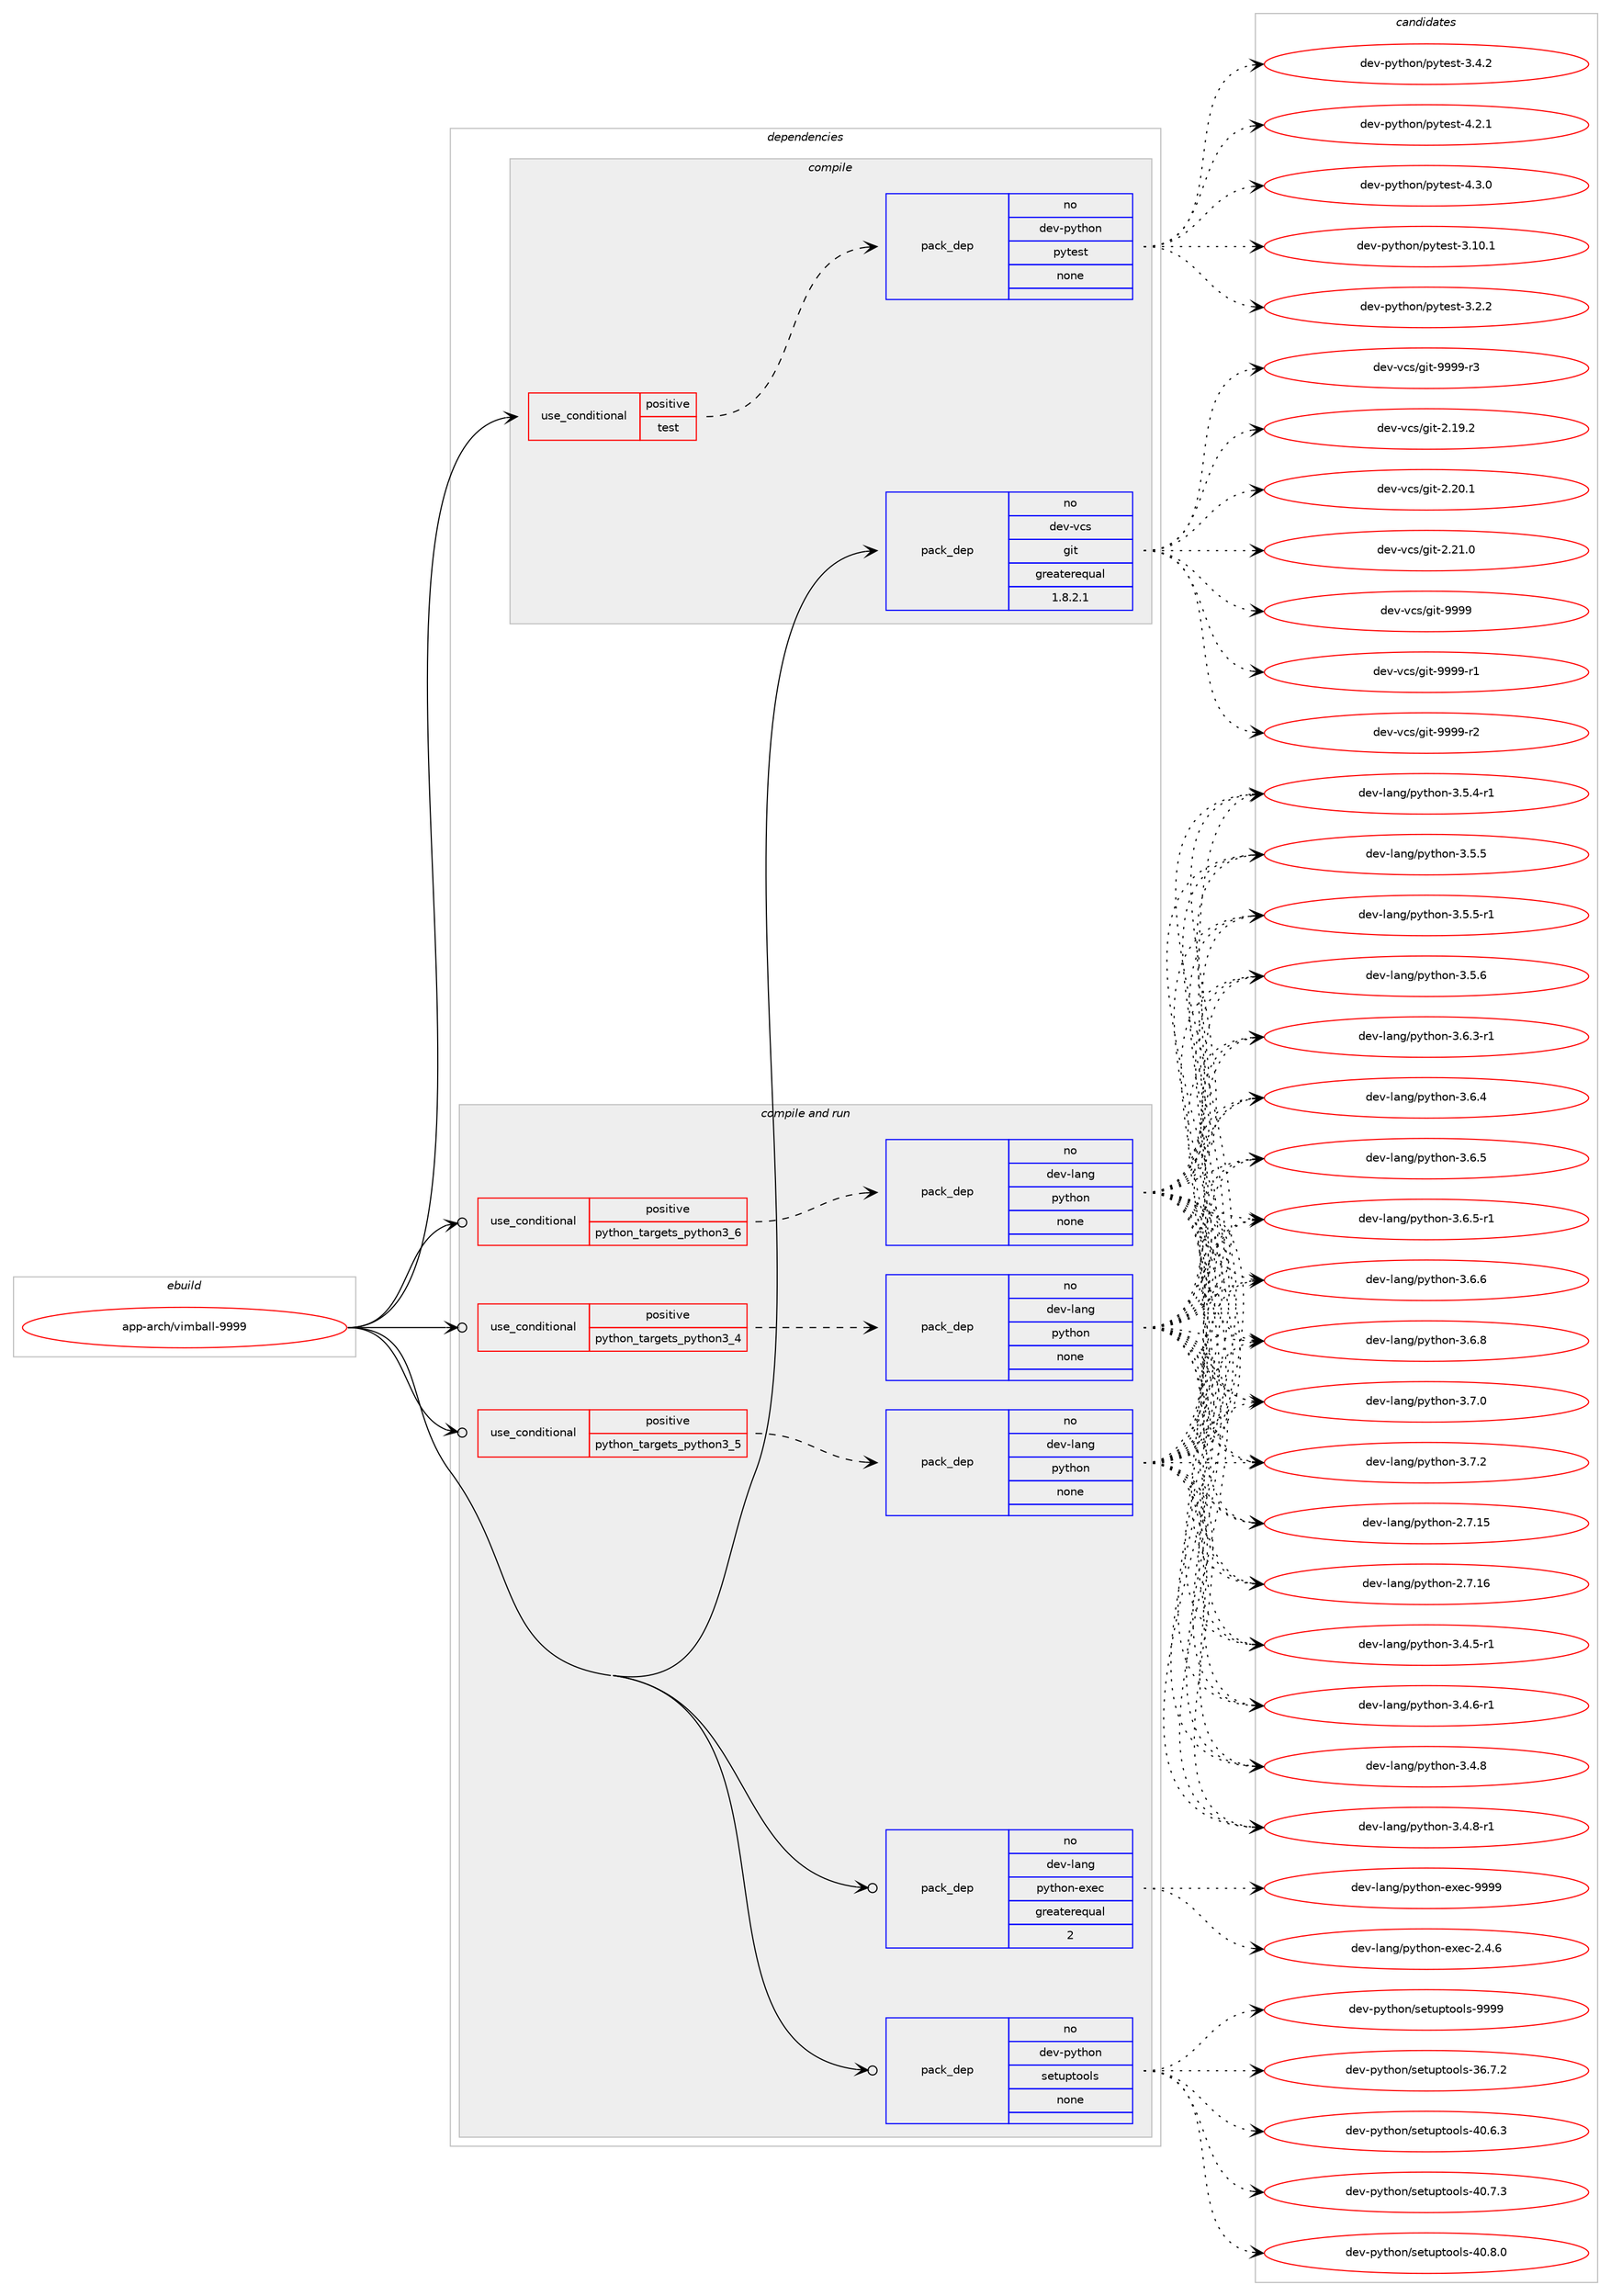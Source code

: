 digraph prolog {

# *************
# Graph options
# *************

newrank=true;
concentrate=true;
compound=true;
graph [rankdir=LR,fontname=Helvetica,fontsize=10,ranksep=1.5];#, ranksep=2.5, nodesep=0.2];
edge  [arrowhead=vee];
node  [fontname=Helvetica,fontsize=10];

# **********
# The ebuild
# **********

subgraph cluster_leftcol {
color=gray;
rank=same;
label=<<i>ebuild</i>>;
id [label="app-arch/vimball-9999", color=red, width=4, href="../app-arch/vimball-9999.svg"];
}

# ****************
# The dependencies
# ****************

subgraph cluster_midcol {
color=gray;
label=<<i>dependencies</i>>;
subgraph cluster_compile {
fillcolor="#eeeeee";
style=filled;
label=<<i>compile</i>>;
subgraph cond346705 {
dependency1271831 [label=<<TABLE BORDER="0" CELLBORDER="1" CELLSPACING="0" CELLPADDING="4"><TR><TD ROWSPAN="3" CELLPADDING="10">use_conditional</TD></TR><TR><TD>positive</TD></TR><TR><TD>test</TD></TR></TABLE>>, shape=none, color=red];
subgraph pack905388 {
dependency1271832 [label=<<TABLE BORDER="0" CELLBORDER="1" CELLSPACING="0" CELLPADDING="4" WIDTH="220"><TR><TD ROWSPAN="6" CELLPADDING="30">pack_dep</TD></TR><TR><TD WIDTH="110">no</TD></TR><TR><TD>dev-python</TD></TR><TR><TD>pytest</TD></TR><TR><TD>none</TD></TR><TR><TD></TD></TR></TABLE>>, shape=none, color=blue];
}
dependency1271831:e -> dependency1271832:w [weight=20,style="dashed",arrowhead="vee"];
}
id:e -> dependency1271831:w [weight=20,style="solid",arrowhead="vee"];
subgraph pack905389 {
dependency1271833 [label=<<TABLE BORDER="0" CELLBORDER="1" CELLSPACING="0" CELLPADDING="4" WIDTH="220"><TR><TD ROWSPAN="6" CELLPADDING="30">pack_dep</TD></TR><TR><TD WIDTH="110">no</TD></TR><TR><TD>dev-vcs</TD></TR><TR><TD>git</TD></TR><TR><TD>greaterequal</TD></TR><TR><TD>1.8.2.1</TD></TR></TABLE>>, shape=none, color=blue];
}
id:e -> dependency1271833:w [weight=20,style="solid",arrowhead="vee"];
}
subgraph cluster_compileandrun {
fillcolor="#eeeeee";
style=filled;
label=<<i>compile and run</i>>;
subgraph cond346706 {
dependency1271834 [label=<<TABLE BORDER="0" CELLBORDER="1" CELLSPACING="0" CELLPADDING="4"><TR><TD ROWSPAN="3" CELLPADDING="10">use_conditional</TD></TR><TR><TD>positive</TD></TR><TR><TD>python_targets_python3_4</TD></TR></TABLE>>, shape=none, color=red];
subgraph pack905390 {
dependency1271835 [label=<<TABLE BORDER="0" CELLBORDER="1" CELLSPACING="0" CELLPADDING="4" WIDTH="220"><TR><TD ROWSPAN="6" CELLPADDING="30">pack_dep</TD></TR><TR><TD WIDTH="110">no</TD></TR><TR><TD>dev-lang</TD></TR><TR><TD>python</TD></TR><TR><TD>none</TD></TR><TR><TD></TD></TR></TABLE>>, shape=none, color=blue];
}
dependency1271834:e -> dependency1271835:w [weight=20,style="dashed",arrowhead="vee"];
}
id:e -> dependency1271834:w [weight=20,style="solid",arrowhead="odotvee"];
subgraph cond346707 {
dependency1271836 [label=<<TABLE BORDER="0" CELLBORDER="1" CELLSPACING="0" CELLPADDING="4"><TR><TD ROWSPAN="3" CELLPADDING="10">use_conditional</TD></TR><TR><TD>positive</TD></TR><TR><TD>python_targets_python3_5</TD></TR></TABLE>>, shape=none, color=red];
subgraph pack905391 {
dependency1271837 [label=<<TABLE BORDER="0" CELLBORDER="1" CELLSPACING="0" CELLPADDING="4" WIDTH="220"><TR><TD ROWSPAN="6" CELLPADDING="30">pack_dep</TD></TR><TR><TD WIDTH="110">no</TD></TR><TR><TD>dev-lang</TD></TR><TR><TD>python</TD></TR><TR><TD>none</TD></TR><TR><TD></TD></TR></TABLE>>, shape=none, color=blue];
}
dependency1271836:e -> dependency1271837:w [weight=20,style="dashed",arrowhead="vee"];
}
id:e -> dependency1271836:w [weight=20,style="solid",arrowhead="odotvee"];
subgraph cond346708 {
dependency1271838 [label=<<TABLE BORDER="0" CELLBORDER="1" CELLSPACING="0" CELLPADDING="4"><TR><TD ROWSPAN="3" CELLPADDING="10">use_conditional</TD></TR><TR><TD>positive</TD></TR><TR><TD>python_targets_python3_6</TD></TR></TABLE>>, shape=none, color=red];
subgraph pack905392 {
dependency1271839 [label=<<TABLE BORDER="0" CELLBORDER="1" CELLSPACING="0" CELLPADDING="4" WIDTH="220"><TR><TD ROWSPAN="6" CELLPADDING="30">pack_dep</TD></TR><TR><TD WIDTH="110">no</TD></TR><TR><TD>dev-lang</TD></TR><TR><TD>python</TD></TR><TR><TD>none</TD></TR><TR><TD></TD></TR></TABLE>>, shape=none, color=blue];
}
dependency1271838:e -> dependency1271839:w [weight=20,style="dashed",arrowhead="vee"];
}
id:e -> dependency1271838:w [weight=20,style="solid",arrowhead="odotvee"];
subgraph pack905393 {
dependency1271840 [label=<<TABLE BORDER="0" CELLBORDER="1" CELLSPACING="0" CELLPADDING="4" WIDTH="220"><TR><TD ROWSPAN="6" CELLPADDING="30">pack_dep</TD></TR><TR><TD WIDTH="110">no</TD></TR><TR><TD>dev-lang</TD></TR><TR><TD>python-exec</TD></TR><TR><TD>greaterequal</TD></TR><TR><TD>2</TD></TR></TABLE>>, shape=none, color=blue];
}
id:e -> dependency1271840:w [weight=20,style="solid",arrowhead="odotvee"];
subgraph pack905394 {
dependency1271841 [label=<<TABLE BORDER="0" CELLBORDER="1" CELLSPACING="0" CELLPADDING="4" WIDTH="220"><TR><TD ROWSPAN="6" CELLPADDING="30">pack_dep</TD></TR><TR><TD WIDTH="110">no</TD></TR><TR><TD>dev-python</TD></TR><TR><TD>setuptools</TD></TR><TR><TD>none</TD></TR><TR><TD></TD></TR></TABLE>>, shape=none, color=blue];
}
id:e -> dependency1271841:w [weight=20,style="solid",arrowhead="odotvee"];
}
subgraph cluster_run {
fillcolor="#eeeeee";
style=filled;
label=<<i>run</i>>;
}
}

# **************
# The candidates
# **************

subgraph cluster_choices {
rank=same;
color=gray;
label=<<i>candidates</i>>;

subgraph choice905388 {
color=black;
nodesep=1;
choice100101118451121211161041111104711212111610111511645514649484649 [label="dev-python/pytest-3.10.1", color=red, width=4,href="../dev-python/pytest-3.10.1.svg"];
choice1001011184511212111610411111047112121116101115116455146504650 [label="dev-python/pytest-3.2.2", color=red, width=4,href="../dev-python/pytest-3.2.2.svg"];
choice1001011184511212111610411111047112121116101115116455146524650 [label="dev-python/pytest-3.4.2", color=red, width=4,href="../dev-python/pytest-3.4.2.svg"];
choice1001011184511212111610411111047112121116101115116455246504649 [label="dev-python/pytest-4.2.1", color=red, width=4,href="../dev-python/pytest-4.2.1.svg"];
choice1001011184511212111610411111047112121116101115116455246514648 [label="dev-python/pytest-4.3.0", color=red, width=4,href="../dev-python/pytest-4.3.0.svg"];
dependency1271832:e -> choice100101118451121211161041111104711212111610111511645514649484649:w [style=dotted,weight="100"];
dependency1271832:e -> choice1001011184511212111610411111047112121116101115116455146504650:w [style=dotted,weight="100"];
dependency1271832:e -> choice1001011184511212111610411111047112121116101115116455146524650:w [style=dotted,weight="100"];
dependency1271832:e -> choice1001011184511212111610411111047112121116101115116455246504649:w [style=dotted,weight="100"];
dependency1271832:e -> choice1001011184511212111610411111047112121116101115116455246514648:w [style=dotted,weight="100"];
}
subgraph choice905389 {
color=black;
nodesep=1;
choice10010111845118991154710310511645504649574650 [label="dev-vcs/git-2.19.2", color=red, width=4,href="../dev-vcs/git-2.19.2.svg"];
choice10010111845118991154710310511645504650484649 [label="dev-vcs/git-2.20.1", color=red, width=4,href="../dev-vcs/git-2.20.1.svg"];
choice10010111845118991154710310511645504650494648 [label="dev-vcs/git-2.21.0", color=red, width=4,href="../dev-vcs/git-2.21.0.svg"];
choice1001011184511899115471031051164557575757 [label="dev-vcs/git-9999", color=red, width=4,href="../dev-vcs/git-9999.svg"];
choice10010111845118991154710310511645575757574511449 [label="dev-vcs/git-9999-r1", color=red, width=4,href="../dev-vcs/git-9999-r1.svg"];
choice10010111845118991154710310511645575757574511450 [label="dev-vcs/git-9999-r2", color=red, width=4,href="../dev-vcs/git-9999-r2.svg"];
choice10010111845118991154710310511645575757574511451 [label="dev-vcs/git-9999-r3", color=red, width=4,href="../dev-vcs/git-9999-r3.svg"];
dependency1271833:e -> choice10010111845118991154710310511645504649574650:w [style=dotted,weight="100"];
dependency1271833:e -> choice10010111845118991154710310511645504650484649:w [style=dotted,weight="100"];
dependency1271833:e -> choice10010111845118991154710310511645504650494648:w [style=dotted,weight="100"];
dependency1271833:e -> choice1001011184511899115471031051164557575757:w [style=dotted,weight="100"];
dependency1271833:e -> choice10010111845118991154710310511645575757574511449:w [style=dotted,weight="100"];
dependency1271833:e -> choice10010111845118991154710310511645575757574511450:w [style=dotted,weight="100"];
dependency1271833:e -> choice10010111845118991154710310511645575757574511451:w [style=dotted,weight="100"];
}
subgraph choice905390 {
color=black;
nodesep=1;
choice10010111845108971101034711212111610411111045504655464953 [label="dev-lang/python-2.7.15", color=red, width=4,href="../dev-lang/python-2.7.15.svg"];
choice10010111845108971101034711212111610411111045504655464954 [label="dev-lang/python-2.7.16", color=red, width=4,href="../dev-lang/python-2.7.16.svg"];
choice1001011184510897110103471121211161041111104551465246534511449 [label="dev-lang/python-3.4.5-r1", color=red, width=4,href="../dev-lang/python-3.4.5-r1.svg"];
choice1001011184510897110103471121211161041111104551465246544511449 [label="dev-lang/python-3.4.6-r1", color=red, width=4,href="../dev-lang/python-3.4.6-r1.svg"];
choice100101118451089711010347112121116104111110455146524656 [label="dev-lang/python-3.4.8", color=red, width=4,href="../dev-lang/python-3.4.8.svg"];
choice1001011184510897110103471121211161041111104551465246564511449 [label="dev-lang/python-3.4.8-r1", color=red, width=4,href="../dev-lang/python-3.4.8-r1.svg"];
choice1001011184510897110103471121211161041111104551465346524511449 [label="dev-lang/python-3.5.4-r1", color=red, width=4,href="../dev-lang/python-3.5.4-r1.svg"];
choice100101118451089711010347112121116104111110455146534653 [label="dev-lang/python-3.5.5", color=red, width=4,href="../dev-lang/python-3.5.5.svg"];
choice1001011184510897110103471121211161041111104551465346534511449 [label="dev-lang/python-3.5.5-r1", color=red, width=4,href="../dev-lang/python-3.5.5-r1.svg"];
choice100101118451089711010347112121116104111110455146534654 [label="dev-lang/python-3.5.6", color=red, width=4,href="../dev-lang/python-3.5.6.svg"];
choice1001011184510897110103471121211161041111104551465446514511449 [label="dev-lang/python-3.6.3-r1", color=red, width=4,href="../dev-lang/python-3.6.3-r1.svg"];
choice100101118451089711010347112121116104111110455146544652 [label="dev-lang/python-3.6.4", color=red, width=4,href="../dev-lang/python-3.6.4.svg"];
choice100101118451089711010347112121116104111110455146544653 [label="dev-lang/python-3.6.5", color=red, width=4,href="../dev-lang/python-3.6.5.svg"];
choice1001011184510897110103471121211161041111104551465446534511449 [label="dev-lang/python-3.6.5-r1", color=red, width=4,href="../dev-lang/python-3.6.5-r1.svg"];
choice100101118451089711010347112121116104111110455146544654 [label="dev-lang/python-3.6.6", color=red, width=4,href="../dev-lang/python-3.6.6.svg"];
choice100101118451089711010347112121116104111110455146544656 [label="dev-lang/python-3.6.8", color=red, width=4,href="../dev-lang/python-3.6.8.svg"];
choice100101118451089711010347112121116104111110455146554648 [label="dev-lang/python-3.7.0", color=red, width=4,href="../dev-lang/python-3.7.0.svg"];
choice100101118451089711010347112121116104111110455146554650 [label="dev-lang/python-3.7.2", color=red, width=4,href="../dev-lang/python-3.7.2.svg"];
dependency1271835:e -> choice10010111845108971101034711212111610411111045504655464953:w [style=dotted,weight="100"];
dependency1271835:e -> choice10010111845108971101034711212111610411111045504655464954:w [style=dotted,weight="100"];
dependency1271835:e -> choice1001011184510897110103471121211161041111104551465246534511449:w [style=dotted,weight="100"];
dependency1271835:e -> choice1001011184510897110103471121211161041111104551465246544511449:w [style=dotted,weight="100"];
dependency1271835:e -> choice100101118451089711010347112121116104111110455146524656:w [style=dotted,weight="100"];
dependency1271835:e -> choice1001011184510897110103471121211161041111104551465246564511449:w [style=dotted,weight="100"];
dependency1271835:e -> choice1001011184510897110103471121211161041111104551465346524511449:w [style=dotted,weight="100"];
dependency1271835:e -> choice100101118451089711010347112121116104111110455146534653:w [style=dotted,weight="100"];
dependency1271835:e -> choice1001011184510897110103471121211161041111104551465346534511449:w [style=dotted,weight="100"];
dependency1271835:e -> choice100101118451089711010347112121116104111110455146534654:w [style=dotted,weight="100"];
dependency1271835:e -> choice1001011184510897110103471121211161041111104551465446514511449:w [style=dotted,weight="100"];
dependency1271835:e -> choice100101118451089711010347112121116104111110455146544652:w [style=dotted,weight="100"];
dependency1271835:e -> choice100101118451089711010347112121116104111110455146544653:w [style=dotted,weight="100"];
dependency1271835:e -> choice1001011184510897110103471121211161041111104551465446534511449:w [style=dotted,weight="100"];
dependency1271835:e -> choice100101118451089711010347112121116104111110455146544654:w [style=dotted,weight="100"];
dependency1271835:e -> choice100101118451089711010347112121116104111110455146544656:w [style=dotted,weight="100"];
dependency1271835:e -> choice100101118451089711010347112121116104111110455146554648:w [style=dotted,weight="100"];
dependency1271835:e -> choice100101118451089711010347112121116104111110455146554650:w [style=dotted,weight="100"];
}
subgraph choice905391 {
color=black;
nodesep=1;
choice10010111845108971101034711212111610411111045504655464953 [label="dev-lang/python-2.7.15", color=red, width=4,href="../dev-lang/python-2.7.15.svg"];
choice10010111845108971101034711212111610411111045504655464954 [label="dev-lang/python-2.7.16", color=red, width=4,href="../dev-lang/python-2.7.16.svg"];
choice1001011184510897110103471121211161041111104551465246534511449 [label="dev-lang/python-3.4.5-r1", color=red, width=4,href="../dev-lang/python-3.4.5-r1.svg"];
choice1001011184510897110103471121211161041111104551465246544511449 [label="dev-lang/python-3.4.6-r1", color=red, width=4,href="../dev-lang/python-3.4.6-r1.svg"];
choice100101118451089711010347112121116104111110455146524656 [label="dev-lang/python-3.4.8", color=red, width=4,href="../dev-lang/python-3.4.8.svg"];
choice1001011184510897110103471121211161041111104551465246564511449 [label="dev-lang/python-3.4.8-r1", color=red, width=4,href="../dev-lang/python-3.4.8-r1.svg"];
choice1001011184510897110103471121211161041111104551465346524511449 [label="dev-lang/python-3.5.4-r1", color=red, width=4,href="../dev-lang/python-3.5.4-r1.svg"];
choice100101118451089711010347112121116104111110455146534653 [label="dev-lang/python-3.5.5", color=red, width=4,href="../dev-lang/python-3.5.5.svg"];
choice1001011184510897110103471121211161041111104551465346534511449 [label="dev-lang/python-3.5.5-r1", color=red, width=4,href="../dev-lang/python-3.5.5-r1.svg"];
choice100101118451089711010347112121116104111110455146534654 [label="dev-lang/python-3.5.6", color=red, width=4,href="../dev-lang/python-3.5.6.svg"];
choice1001011184510897110103471121211161041111104551465446514511449 [label="dev-lang/python-3.6.3-r1", color=red, width=4,href="../dev-lang/python-3.6.3-r1.svg"];
choice100101118451089711010347112121116104111110455146544652 [label="dev-lang/python-3.6.4", color=red, width=4,href="../dev-lang/python-3.6.4.svg"];
choice100101118451089711010347112121116104111110455146544653 [label="dev-lang/python-3.6.5", color=red, width=4,href="../dev-lang/python-3.6.5.svg"];
choice1001011184510897110103471121211161041111104551465446534511449 [label="dev-lang/python-3.6.5-r1", color=red, width=4,href="../dev-lang/python-3.6.5-r1.svg"];
choice100101118451089711010347112121116104111110455146544654 [label="dev-lang/python-3.6.6", color=red, width=4,href="../dev-lang/python-3.6.6.svg"];
choice100101118451089711010347112121116104111110455146544656 [label="dev-lang/python-3.6.8", color=red, width=4,href="../dev-lang/python-3.6.8.svg"];
choice100101118451089711010347112121116104111110455146554648 [label="dev-lang/python-3.7.0", color=red, width=4,href="../dev-lang/python-3.7.0.svg"];
choice100101118451089711010347112121116104111110455146554650 [label="dev-lang/python-3.7.2", color=red, width=4,href="../dev-lang/python-3.7.2.svg"];
dependency1271837:e -> choice10010111845108971101034711212111610411111045504655464953:w [style=dotted,weight="100"];
dependency1271837:e -> choice10010111845108971101034711212111610411111045504655464954:w [style=dotted,weight="100"];
dependency1271837:e -> choice1001011184510897110103471121211161041111104551465246534511449:w [style=dotted,weight="100"];
dependency1271837:e -> choice1001011184510897110103471121211161041111104551465246544511449:w [style=dotted,weight="100"];
dependency1271837:e -> choice100101118451089711010347112121116104111110455146524656:w [style=dotted,weight="100"];
dependency1271837:e -> choice1001011184510897110103471121211161041111104551465246564511449:w [style=dotted,weight="100"];
dependency1271837:e -> choice1001011184510897110103471121211161041111104551465346524511449:w [style=dotted,weight="100"];
dependency1271837:e -> choice100101118451089711010347112121116104111110455146534653:w [style=dotted,weight="100"];
dependency1271837:e -> choice1001011184510897110103471121211161041111104551465346534511449:w [style=dotted,weight="100"];
dependency1271837:e -> choice100101118451089711010347112121116104111110455146534654:w [style=dotted,weight="100"];
dependency1271837:e -> choice1001011184510897110103471121211161041111104551465446514511449:w [style=dotted,weight="100"];
dependency1271837:e -> choice100101118451089711010347112121116104111110455146544652:w [style=dotted,weight="100"];
dependency1271837:e -> choice100101118451089711010347112121116104111110455146544653:w [style=dotted,weight="100"];
dependency1271837:e -> choice1001011184510897110103471121211161041111104551465446534511449:w [style=dotted,weight="100"];
dependency1271837:e -> choice100101118451089711010347112121116104111110455146544654:w [style=dotted,weight="100"];
dependency1271837:e -> choice100101118451089711010347112121116104111110455146544656:w [style=dotted,weight="100"];
dependency1271837:e -> choice100101118451089711010347112121116104111110455146554648:w [style=dotted,weight="100"];
dependency1271837:e -> choice100101118451089711010347112121116104111110455146554650:w [style=dotted,weight="100"];
}
subgraph choice905392 {
color=black;
nodesep=1;
choice10010111845108971101034711212111610411111045504655464953 [label="dev-lang/python-2.7.15", color=red, width=4,href="../dev-lang/python-2.7.15.svg"];
choice10010111845108971101034711212111610411111045504655464954 [label="dev-lang/python-2.7.16", color=red, width=4,href="../dev-lang/python-2.7.16.svg"];
choice1001011184510897110103471121211161041111104551465246534511449 [label="dev-lang/python-3.4.5-r1", color=red, width=4,href="../dev-lang/python-3.4.5-r1.svg"];
choice1001011184510897110103471121211161041111104551465246544511449 [label="dev-lang/python-3.4.6-r1", color=red, width=4,href="../dev-lang/python-3.4.6-r1.svg"];
choice100101118451089711010347112121116104111110455146524656 [label="dev-lang/python-3.4.8", color=red, width=4,href="../dev-lang/python-3.4.8.svg"];
choice1001011184510897110103471121211161041111104551465246564511449 [label="dev-lang/python-3.4.8-r1", color=red, width=4,href="../dev-lang/python-3.4.8-r1.svg"];
choice1001011184510897110103471121211161041111104551465346524511449 [label="dev-lang/python-3.5.4-r1", color=red, width=4,href="../dev-lang/python-3.5.4-r1.svg"];
choice100101118451089711010347112121116104111110455146534653 [label="dev-lang/python-3.5.5", color=red, width=4,href="../dev-lang/python-3.5.5.svg"];
choice1001011184510897110103471121211161041111104551465346534511449 [label="dev-lang/python-3.5.5-r1", color=red, width=4,href="../dev-lang/python-3.5.5-r1.svg"];
choice100101118451089711010347112121116104111110455146534654 [label="dev-lang/python-3.5.6", color=red, width=4,href="../dev-lang/python-3.5.6.svg"];
choice1001011184510897110103471121211161041111104551465446514511449 [label="dev-lang/python-3.6.3-r1", color=red, width=4,href="../dev-lang/python-3.6.3-r1.svg"];
choice100101118451089711010347112121116104111110455146544652 [label="dev-lang/python-3.6.4", color=red, width=4,href="../dev-lang/python-3.6.4.svg"];
choice100101118451089711010347112121116104111110455146544653 [label="dev-lang/python-3.6.5", color=red, width=4,href="../dev-lang/python-3.6.5.svg"];
choice1001011184510897110103471121211161041111104551465446534511449 [label="dev-lang/python-3.6.5-r1", color=red, width=4,href="../dev-lang/python-3.6.5-r1.svg"];
choice100101118451089711010347112121116104111110455146544654 [label="dev-lang/python-3.6.6", color=red, width=4,href="../dev-lang/python-3.6.6.svg"];
choice100101118451089711010347112121116104111110455146544656 [label="dev-lang/python-3.6.8", color=red, width=4,href="../dev-lang/python-3.6.8.svg"];
choice100101118451089711010347112121116104111110455146554648 [label="dev-lang/python-3.7.0", color=red, width=4,href="../dev-lang/python-3.7.0.svg"];
choice100101118451089711010347112121116104111110455146554650 [label="dev-lang/python-3.7.2", color=red, width=4,href="../dev-lang/python-3.7.2.svg"];
dependency1271839:e -> choice10010111845108971101034711212111610411111045504655464953:w [style=dotted,weight="100"];
dependency1271839:e -> choice10010111845108971101034711212111610411111045504655464954:w [style=dotted,weight="100"];
dependency1271839:e -> choice1001011184510897110103471121211161041111104551465246534511449:w [style=dotted,weight="100"];
dependency1271839:e -> choice1001011184510897110103471121211161041111104551465246544511449:w [style=dotted,weight="100"];
dependency1271839:e -> choice100101118451089711010347112121116104111110455146524656:w [style=dotted,weight="100"];
dependency1271839:e -> choice1001011184510897110103471121211161041111104551465246564511449:w [style=dotted,weight="100"];
dependency1271839:e -> choice1001011184510897110103471121211161041111104551465346524511449:w [style=dotted,weight="100"];
dependency1271839:e -> choice100101118451089711010347112121116104111110455146534653:w [style=dotted,weight="100"];
dependency1271839:e -> choice1001011184510897110103471121211161041111104551465346534511449:w [style=dotted,weight="100"];
dependency1271839:e -> choice100101118451089711010347112121116104111110455146534654:w [style=dotted,weight="100"];
dependency1271839:e -> choice1001011184510897110103471121211161041111104551465446514511449:w [style=dotted,weight="100"];
dependency1271839:e -> choice100101118451089711010347112121116104111110455146544652:w [style=dotted,weight="100"];
dependency1271839:e -> choice100101118451089711010347112121116104111110455146544653:w [style=dotted,weight="100"];
dependency1271839:e -> choice1001011184510897110103471121211161041111104551465446534511449:w [style=dotted,weight="100"];
dependency1271839:e -> choice100101118451089711010347112121116104111110455146544654:w [style=dotted,weight="100"];
dependency1271839:e -> choice100101118451089711010347112121116104111110455146544656:w [style=dotted,weight="100"];
dependency1271839:e -> choice100101118451089711010347112121116104111110455146554648:w [style=dotted,weight="100"];
dependency1271839:e -> choice100101118451089711010347112121116104111110455146554650:w [style=dotted,weight="100"];
}
subgraph choice905393 {
color=black;
nodesep=1;
choice1001011184510897110103471121211161041111104510112010199455046524654 [label="dev-lang/python-exec-2.4.6", color=red, width=4,href="../dev-lang/python-exec-2.4.6.svg"];
choice10010111845108971101034711212111610411111045101120101994557575757 [label="dev-lang/python-exec-9999", color=red, width=4,href="../dev-lang/python-exec-9999.svg"];
dependency1271840:e -> choice1001011184510897110103471121211161041111104510112010199455046524654:w [style=dotted,weight="100"];
dependency1271840:e -> choice10010111845108971101034711212111610411111045101120101994557575757:w [style=dotted,weight="100"];
}
subgraph choice905394 {
color=black;
nodesep=1;
choice100101118451121211161041111104711510111611711211611111110811545515446554650 [label="dev-python/setuptools-36.7.2", color=red, width=4,href="../dev-python/setuptools-36.7.2.svg"];
choice100101118451121211161041111104711510111611711211611111110811545524846544651 [label="dev-python/setuptools-40.6.3", color=red, width=4,href="../dev-python/setuptools-40.6.3.svg"];
choice100101118451121211161041111104711510111611711211611111110811545524846554651 [label="dev-python/setuptools-40.7.3", color=red, width=4,href="../dev-python/setuptools-40.7.3.svg"];
choice100101118451121211161041111104711510111611711211611111110811545524846564648 [label="dev-python/setuptools-40.8.0", color=red, width=4,href="../dev-python/setuptools-40.8.0.svg"];
choice10010111845112121116104111110471151011161171121161111111081154557575757 [label="dev-python/setuptools-9999", color=red, width=4,href="../dev-python/setuptools-9999.svg"];
dependency1271841:e -> choice100101118451121211161041111104711510111611711211611111110811545515446554650:w [style=dotted,weight="100"];
dependency1271841:e -> choice100101118451121211161041111104711510111611711211611111110811545524846544651:w [style=dotted,weight="100"];
dependency1271841:e -> choice100101118451121211161041111104711510111611711211611111110811545524846554651:w [style=dotted,weight="100"];
dependency1271841:e -> choice100101118451121211161041111104711510111611711211611111110811545524846564648:w [style=dotted,weight="100"];
dependency1271841:e -> choice10010111845112121116104111110471151011161171121161111111081154557575757:w [style=dotted,weight="100"];
}
}

}
